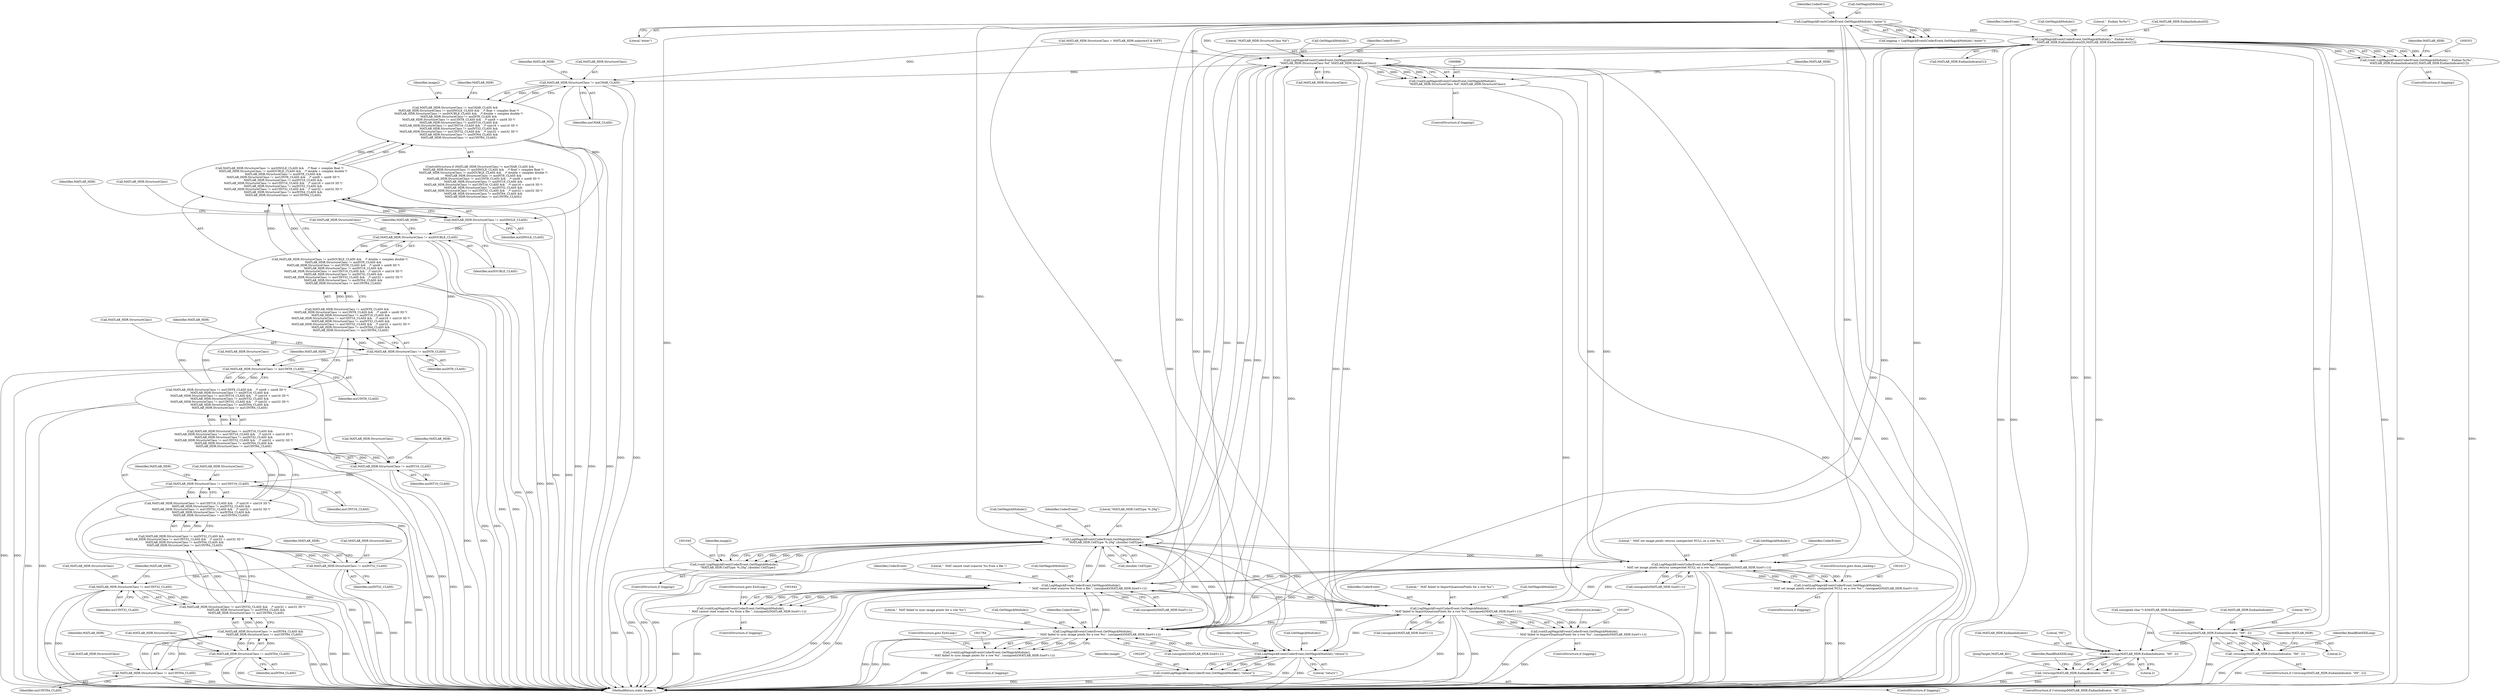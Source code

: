 digraph "0_ImageMagick_f7206618d27c2e69d977abf40e3035a33e5f6be0@array" {
"1000352" [label="(Call,LogMagickEvent(CoderEvent,GetMagickModule(),\"  Endian %c%c\",\n      MATLAB_HDR.EndianIndicator[0],MATLAB_HDR.EndianIndicator[1]))"];
"1000218" [label="(Call,LogMagickEvent(CoderEvent,GetMagickModule(),\"enter\"))"];
"1000350" [label="(Call,(void) LogMagickEvent(CoderEvent,GetMagickModule(),\"  Endian %c%c\",\n      MATLAB_HDR.EndianIndicator[0],MATLAB_HDR.EndianIndicator[1]))"];
"1000368" [label="(Call,strncmp(MATLAB_HDR.EndianIndicator, \"IM\", 2))"];
"1000367" [label="(Call,!strncmp(MATLAB_HDR.EndianIndicator, \"IM\", 2))"];
"1000395" [label="(Call,strncmp(MATLAB_HDR.EndianIndicator, \"MI\", 2))"];
"1000394" [label="(Call,!strncmp(MATLAB_HDR.EndianIndicator, \"MI\", 2))"];
"1000889" [label="(Call,LogMagickEvent(CoderEvent,GetMagickModule(),\n          \"MATLAB_HDR.StructureClass %d\",MATLAB_HDR.StructureClass))"];
"1000887" [label="(Call,(void)LogMagickEvent(CoderEvent,GetMagickModule(),\n          \"MATLAB_HDR.StructureClass %d\",MATLAB_HDR.StructureClass))"];
"1000898" [label="(Call,MATLAB_HDR.StructureClass != mxCHAR_CLASS)"];
"1000897" [label="(Call,MATLAB_HDR.StructureClass != mxCHAR_CLASS &&\n        MATLAB_HDR.StructureClass != mxSINGLE_CLASS &&    /* float + complex float */\n        MATLAB_HDR.StructureClass != mxDOUBLE_CLASS &&    /* double + complex double */\n        MATLAB_HDR.StructureClass != mxINT8_CLASS &&\n        MATLAB_HDR.StructureClass != mxUINT8_CLASS &&    /* uint8 + uint8 3D */\n        MATLAB_HDR.StructureClass != mxINT16_CLASS &&\n        MATLAB_HDR.StructureClass != mxUINT16_CLASS &&    /* uint16 + uint16 3D */\n        MATLAB_HDR.StructureClass != mxINT32_CLASS &&\n        MATLAB_HDR.StructureClass != mxUINT32_CLASS &&    /* uint32 + uint32 3D */\n        MATLAB_HDR.StructureClass != mxINT64_CLASS &&\n        MATLAB_HDR.StructureClass != mxUINT64_CLASS)"];
"1000904" [label="(Call,MATLAB_HDR.StructureClass != mxSINGLE_CLASS)"];
"1000903" [label="(Call,MATLAB_HDR.StructureClass != mxSINGLE_CLASS &&    /* float + complex float */\n        MATLAB_HDR.StructureClass != mxDOUBLE_CLASS &&    /* double + complex double */\n        MATLAB_HDR.StructureClass != mxINT8_CLASS &&\n        MATLAB_HDR.StructureClass != mxUINT8_CLASS &&    /* uint8 + uint8 3D */\n        MATLAB_HDR.StructureClass != mxINT16_CLASS &&\n        MATLAB_HDR.StructureClass != mxUINT16_CLASS &&    /* uint16 + uint16 3D */\n        MATLAB_HDR.StructureClass != mxINT32_CLASS &&\n        MATLAB_HDR.StructureClass != mxUINT32_CLASS &&    /* uint32 + uint32 3D */\n        MATLAB_HDR.StructureClass != mxINT64_CLASS &&\n        MATLAB_HDR.StructureClass != mxUINT64_CLASS)"];
"1000910" [label="(Call,MATLAB_HDR.StructureClass != mxDOUBLE_CLASS)"];
"1000909" [label="(Call,MATLAB_HDR.StructureClass != mxDOUBLE_CLASS &&    /* double + complex double */\n        MATLAB_HDR.StructureClass != mxINT8_CLASS &&\n        MATLAB_HDR.StructureClass != mxUINT8_CLASS &&    /* uint8 + uint8 3D */\n        MATLAB_HDR.StructureClass != mxINT16_CLASS &&\n        MATLAB_HDR.StructureClass != mxUINT16_CLASS &&    /* uint16 + uint16 3D */\n        MATLAB_HDR.StructureClass != mxINT32_CLASS &&\n        MATLAB_HDR.StructureClass != mxUINT32_CLASS &&    /* uint32 + uint32 3D */\n        MATLAB_HDR.StructureClass != mxINT64_CLASS &&\n        MATLAB_HDR.StructureClass != mxUINT64_CLASS)"];
"1000916" [label="(Call,MATLAB_HDR.StructureClass != mxINT8_CLASS)"];
"1000915" [label="(Call,MATLAB_HDR.StructureClass != mxINT8_CLASS &&\n        MATLAB_HDR.StructureClass != mxUINT8_CLASS &&    /* uint8 + uint8 3D */\n        MATLAB_HDR.StructureClass != mxINT16_CLASS &&\n        MATLAB_HDR.StructureClass != mxUINT16_CLASS &&    /* uint16 + uint16 3D */\n        MATLAB_HDR.StructureClass != mxINT32_CLASS &&\n        MATLAB_HDR.StructureClass != mxUINT32_CLASS &&    /* uint32 + uint32 3D */\n        MATLAB_HDR.StructureClass != mxINT64_CLASS &&\n        MATLAB_HDR.StructureClass != mxUINT64_CLASS)"];
"1000922" [label="(Call,MATLAB_HDR.StructureClass != mxUINT8_CLASS)"];
"1000921" [label="(Call,MATLAB_HDR.StructureClass != mxUINT8_CLASS &&    /* uint8 + uint8 3D */\n        MATLAB_HDR.StructureClass != mxINT16_CLASS &&\n        MATLAB_HDR.StructureClass != mxUINT16_CLASS &&    /* uint16 + uint16 3D */\n        MATLAB_HDR.StructureClass != mxINT32_CLASS &&\n        MATLAB_HDR.StructureClass != mxUINT32_CLASS &&    /* uint32 + uint32 3D */\n        MATLAB_HDR.StructureClass != mxINT64_CLASS &&\n        MATLAB_HDR.StructureClass != mxUINT64_CLASS)"];
"1000928" [label="(Call,MATLAB_HDR.StructureClass != mxINT16_CLASS)"];
"1000927" [label="(Call,MATLAB_HDR.StructureClass != mxINT16_CLASS &&\n        MATLAB_HDR.StructureClass != mxUINT16_CLASS &&    /* uint16 + uint16 3D */\n        MATLAB_HDR.StructureClass != mxINT32_CLASS &&\n        MATLAB_HDR.StructureClass != mxUINT32_CLASS &&    /* uint32 + uint32 3D */\n        MATLAB_HDR.StructureClass != mxINT64_CLASS &&\n        MATLAB_HDR.StructureClass != mxUINT64_CLASS)"];
"1000934" [label="(Call,MATLAB_HDR.StructureClass != mxUINT16_CLASS)"];
"1000933" [label="(Call,MATLAB_HDR.StructureClass != mxUINT16_CLASS &&    /* uint16 + uint16 3D */\n        MATLAB_HDR.StructureClass != mxINT32_CLASS &&\n        MATLAB_HDR.StructureClass != mxUINT32_CLASS &&    /* uint32 + uint32 3D */\n        MATLAB_HDR.StructureClass != mxINT64_CLASS &&\n        MATLAB_HDR.StructureClass != mxUINT64_CLASS)"];
"1000940" [label="(Call,MATLAB_HDR.StructureClass != mxINT32_CLASS)"];
"1000939" [label="(Call,MATLAB_HDR.StructureClass != mxINT32_CLASS &&\n        MATLAB_HDR.StructureClass != mxUINT32_CLASS &&    /* uint32 + uint32 3D */\n        MATLAB_HDR.StructureClass != mxINT64_CLASS &&\n        MATLAB_HDR.StructureClass != mxUINT64_CLASS)"];
"1000946" [label="(Call,MATLAB_HDR.StructureClass != mxUINT32_CLASS)"];
"1000945" [label="(Call,MATLAB_HDR.StructureClass != mxUINT32_CLASS &&    /* uint32 + uint32 3D */\n        MATLAB_HDR.StructureClass != mxINT64_CLASS &&\n        MATLAB_HDR.StructureClass != mxUINT64_CLASS)"];
"1000952" [label="(Call,MATLAB_HDR.StructureClass != mxINT64_CLASS)"];
"1000951" [label="(Call,MATLAB_HDR.StructureClass != mxINT64_CLASS &&\n        MATLAB_HDR.StructureClass != mxUINT64_CLASS)"];
"1000957" [label="(Call,MATLAB_HDR.StructureClass != mxUINT64_CLASS)"];
"1001046" [label="(Call,LogMagickEvent(CoderEvent,GetMagickModule(),\n        \"MATLAB_HDR.CellType: %.20g\",(double) CellType))"];
"1001044" [label="(Call,(void) LogMagickEvent(CoderEvent,GetMagickModule(),\n        \"MATLAB_HDR.CellType: %.20g\",(double) CellType))"];
"1001614" [label="(Call,LogMagickEvent(CoderEvent,GetMagickModule(),\n              \"  MAT set image pixels returns unexpected NULL on a row %u.\", (unsigned)(MATLAB_HDR.SizeY-i-1)))"];
"1001612" [label="(Call,(void)LogMagickEvent(CoderEvent,GetMagickModule(),\n              \"  MAT set image pixels returns unexpected NULL on a row %u.\", (unsigned)(MATLAB_HDR.SizeY-i-1)))"];
"1001644" [label="(Call,LogMagickEvent(CoderEvent,GetMagickModule(),\n               \"  MAT cannot read scanrow %u from a file.\", (unsigned)(MATLAB_HDR.SizeY-i-1)))"];
"1001642" [label="(Call,(void)LogMagickEvent(CoderEvent,GetMagickModule(),\n               \"  MAT cannot read scanrow %u from a file.\", (unsigned)(MATLAB_HDR.SizeY-i-1)))"];
"1001698" [label="(Call,LogMagickEvent(CoderEvent,GetMagickModule(),\n                \"  MAT failed to ImportQuantumPixels for a row %u\", (unsigned)(MATLAB_HDR.SizeY-i-1)))"];
"1001696" [label="(Call,(void)LogMagickEvent(CoderEvent,GetMagickModule(),\n                \"  MAT failed to ImportQuantumPixels for a row %u\", (unsigned)(MATLAB_HDR.SizeY-i-1)))"];
"1001765" [label="(Call,LogMagickEvent(CoderEvent,GetMagickModule(),\n              \"  MAT failed to sync image pixels for a row %u\", (unsigned)(MATLAB_HDR.SizeY-i-1)))"];
"1001763" [label="(Call,(void)LogMagickEvent(CoderEvent,GetMagickModule(),\n              \"  MAT failed to sync image pixels for a row %u\", (unsigned)(MATLAB_HDR.SizeY-i-1)))"];
"1002288" [label="(Call,LogMagickEvent(CoderEvent,GetMagickModule(),\"return\"))"];
"1002286" [label="(Call,(void)LogMagickEvent(CoderEvent,GetMagickModule(),\"return\"))"];
"1001042" [label="(ControlStructure,if (logging))"];
"1000369" [label="(Call,MATLAB_HDR.EndianIndicator)"];
"1000353" [label="(Identifier,CoderEvent)"];
"1000400" [label="(Literal,2)"];
"1001644" [label="(Call,LogMagickEvent(CoderEvent,GetMagickModule(),\n               \"  MAT cannot read scanrow %u from a file.\", (unsigned)(MATLAB_HDR.SizeY-i-1)))"];
"1000219" [label="(Identifier,CoderEvent)"];
"1000933" [label="(Call,MATLAB_HDR.StructureClass != mxUINT16_CLASS &&    /* uint16 + uint16 3D */\n        MATLAB_HDR.StructureClass != mxINT32_CLASS &&\n        MATLAB_HDR.StructureClass != mxUINT32_CLASS &&    /* uint32 + uint32 3D */\n        MATLAB_HDR.StructureClass != mxINT64_CLASS &&\n        MATLAB_HDR.StructureClass != mxUINT64_CLASS)"];
"1000898" [label="(Call,MATLAB_HDR.StructureClass != mxCHAR_CLASS)"];
"1000350" [label="(Call,(void) LogMagickEvent(CoderEvent,GetMagickModule(),\"  Endian %c%c\",\n      MATLAB_HDR.EndianIndicator[0],MATLAB_HDR.EndianIndicator[1]))"];
"1000952" [label="(Call,MATLAB_HDR.StructureClass != mxINT64_CLASS)"];
"1000927" [label="(Call,MATLAB_HDR.StructureClass != mxINT16_CLASS &&\n        MATLAB_HDR.StructureClass != mxUINT16_CLASS &&    /* uint16 + uint16 3D */\n        MATLAB_HDR.StructureClass != mxINT32_CLASS &&\n        MATLAB_HDR.StructureClass != mxUINT32_CLASS &&    /* uint32 + uint32 3D */\n        MATLAB_HDR.StructureClass != mxINT64_CLASS &&\n        MATLAB_HDR.StructureClass != mxUINT64_CLASS)"];
"1000397" [label="(Identifier,MATLAB_HDR)"];
"1000897" [label="(Call,MATLAB_HDR.StructureClass != mxCHAR_CLASS &&\n        MATLAB_HDR.StructureClass != mxSINGLE_CLASS &&    /* float + complex float */\n        MATLAB_HDR.StructureClass != mxDOUBLE_CLASS &&    /* double + complex double */\n        MATLAB_HDR.StructureClass != mxINT8_CLASS &&\n        MATLAB_HDR.StructureClass != mxUINT8_CLASS &&    /* uint8 + uint8 3D */\n        MATLAB_HDR.StructureClass != mxINT16_CLASS &&\n        MATLAB_HDR.StructureClass != mxUINT16_CLASS &&    /* uint16 + uint16 3D */\n        MATLAB_HDR.StructureClass != mxINT32_CLASS &&\n        MATLAB_HDR.StructureClass != mxUINT32_CLASS &&    /* uint32 + uint32 3D */\n        MATLAB_HDR.StructureClass != mxINT64_CLASS &&\n        MATLAB_HDR.StructureClass != mxUINT64_CLASS)"];
"1000354" [label="(Call,GetMagickModule())"];
"1000936" [label="(Identifier,MATLAB_HDR)"];
"1000912" [label="(Identifier,MATLAB_HDR)"];
"1000944" [label="(Identifier,mxINT32_CLASS)"];
"1000918" [label="(Identifier,MATLAB_HDR)"];
"1000220" [label="(Call,GetMagickModule())"];
"1000945" [label="(Call,MATLAB_HDR.StructureClass != mxUINT32_CLASS &&    /* uint32 + uint32 3D */\n        MATLAB_HDR.StructureClass != mxINT64_CLASS &&\n        MATLAB_HDR.StructureClass != mxUINT64_CLASS)"];
"1000939" [label="(Call,MATLAB_HDR.StructureClass != mxINT32_CLASS &&\n        MATLAB_HDR.StructureClass != mxUINT32_CLASS &&    /* uint32 + uint32 3D */\n        MATLAB_HDR.StructureClass != mxINT64_CLASS &&\n        MATLAB_HDR.StructureClass != mxUINT64_CLASS)"];
"1002289" [label="(Identifier,CoderEvent)"];
"1002295" [label="(Identifier,image)"];
"1001761" [label="(ControlStructure,if (logging))"];
"1000947" [label="(Call,MATLAB_HDR.StructureClass)"];
"1000885" [label="(ControlStructure,if (logging))"];
"1001642" [label="(Call,(void)LogMagickEvent(CoderEvent,GetMagickModule(),\n               \"  MAT cannot read scanrow %u from a file.\", (unsigned)(MATLAB_HDR.SizeY-i-1)))"];
"1001699" [label="(Identifier,CoderEvent)"];
"1000887" [label="(Call,(void)LogMagickEvent(CoderEvent,GetMagickModule(),\n          \"MATLAB_HDR.StructureClass %d\",MATLAB_HDR.StructureClass))"];
"1001768" [label="(Literal,\"  MAT failed to sync image pixels for a row %u\")"];
"1001618" [label="(Call,(unsigned)(MATLAB_HDR.SizeY-i-1))"];
"1001701" [label="(Literal,\"  MAT failed to ImportQuantumPixels for a row %u\")"];
"1001640" [label="(ControlStructure,if (logging))"];
"1000922" [label="(Call,MATLAB_HDR.StructureClass != mxUINT8_CLASS)"];
"1001645" [label="(Identifier,CoderEvent)"];
"1000994" [label="(Identifier,MATLAB_HDR)"];
"1001610" [label="(ControlStructure,if (logging))"];
"1001648" [label="(Call,(unsigned)(MATLAB_HDR.SizeY-i-1))"];
"1001647" [label="(Literal,\"  MAT cannot read scanrow %u from a file.\")"];
"1000940" [label="(Call,MATLAB_HDR.StructureClass != mxINT32_CLASS)"];
"1001047" [label="(Identifier,CoderEvent)"];
"1000421" [label="(JumpTarget,MATLAB_KO:)"];
"1001627" [label="(ControlStructure,goto done_reading;)"];
"1001617" [label="(Literal,\"  MAT set image pixels returns unexpected NULL on a row %u.\")"];
"1000920" [label="(Identifier,mxINT8_CLASS)"];
"1000218" [label="(Call,LogMagickEvent(CoderEvent,GetMagickModule(),\"enter\"))"];
"1000393" [label="(ControlStructure,if (!strncmp(MATLAB_HDR.EndianIndicator, \"MI\", 2)))"];
"1001763" [label="(Call,(void)LogMagickEvent(CoderEvent,GetMagickModule(),\n              \"  MAT failed to sync image pixels for a row %u\", (unsigned)(MATLAB_HDR.SizeY-i-1)))"];
"1001767" [label="(Call,GetMagickModule())"];
"1000372" [label="(Literal,\"IM\")"];
"1001050" [label="(Call,(double) CellType)"];
"1000890" [label="(Identifier,CoderEvent)"];
"1000916" [label="(Call,MATLAB_HDR.StructureClass != mxINT8_CLASS)"];
"1000930" [label="(Identifier,MATLAB_HDR)"];
"1001049" [label="(Literal,\"MATLAB_HDR.CellType: %.20g\")"];
"1001048" [label="(Call,GetMagickModule())"];
"1000956" [label="(Identifier,mxINT64_CLASS)"];
"1000396" [label="(Call,MATLAB_HDR.EndianIndicator)"];
"1001044" [label="(Call,(void) LogMagickEvent(CoderEvent,GetMagickModule(),\n        \"MATLAB_HDR.CellType: %.20g\",(double) CellType))"];
"1000959" [label="(Identifier,MATLAB_HDR)"];
"1000909" [label="(Call,MATLAB_HDR.StructureClass != mxDOUBLE_CLASS &&    /* double + complex double */\n        MATLAB_HDR.StructureClass != mxINT8_CLASS &&\n        MATLAB_HDR.StructureClass != mxUINT8_CLASS &&    /* uint8 + uint8 3D */\n        MATLAB_HDR.StructureClass != mxINT16_CLASS &&\n        MATLAB_HDR.StructureClass != mxUINT16_CLASS &&    /* uint16 + uint16 3D */\n        MATLAB_HDR.StructureClass != mxINT32_CLASS &&\n        MATLAB_HDR.StructureClass != mxUINT32_CLASS &&    /* uint32 + uint32 3D */\n        MATLAB_HDR.StructureClass != mxINT64_CLASS &&\n        MATLAB_HDR.StructureClass != mxUINT64_CLASS)"];
"1001646" [label="(Call,GetMagickModule())"];
"1000370" [label="(Identifier,MATLAB_HDR)"];
"1000366" [label="(ControlStructure,if (!strncmp(MATLAB_HDR.EndianIndicator, \"IM\", 2)))"];
"1000934" [label="(Call,MATLAB_HDR.StructureClass != mxUINT16_CLASS)"];
"1000926" [label="(Identifier,mxUINT8_CLASS)"];
"1001702" [label="(Call,(unsigned)(MATLAB_HDR.SizeY-i-1))"];
"1000906" [label="(Identifier,MATLAB_HDR)"];
"1001698" [label="(Call,LogMagickEvent(CoderEvent,GetMagickModule(),\n                \"  MAT failed to ImportQuantumPixels for a row %u\", (unsigned)(MATLAB_HDR.SizeY-i-1)))"];
"1000942" [label="(Identifier,MATLAB_HDR)"];
"1001046" [label="(Call,LogMagickEvent(CoderEvent,GetMagickModule(),\n        \"MATLAB_HDR.CellType: %.20g\",(double) CellType))"];
"1000893" [label="(Call,MATLAB_HDR.StructureClass)"];
"1000900" [label="(Identifier,MATLAB_HDR)"];
"1000904" [label="(Call,MATLAB_HDR.StructureClass != mxSINGLE_CLASS)"];
"1000928" [label="(Call,MATLAB_HDR.StructureClass != mxINT16_CLASS)"];
"1001711" [label="(ControlStructure,break;)"];
"1000348" [label="(ControlStructure,if (logging))"];
"1001694" [label="(ControlStructure,if (logging))"];
"1000368" [label="(Call,strncmp(MATLAB_HDR.EndianIndicator, \"IM\", 2))"];
"1000914" [label="(Identifier,mxDOUBLE_CLASS)"];
"1000929" [label="(Call,MATLAB_HDR.StructureClass)"];
"1001765" [label="(Call,LogMagickEvent(CoderEvent,GetMagickModule(),\n              \"  MAT failed to sync image pixels for a row %u\", (unsigned)(MATLAB_HDR.SizeY-i-1)))"];
"1000403" [label="(Identifier,ReadBlobXXXLong)"];
"1001614" [label="(Call,LogMagickEvent(CoderEvent,GetMagickModule(),\n              \"  MAT set image pixels returns unexpected NULL on a row %u.\", (unsigned)(MATLAB_HDR.SizeY-i-1)))"];
"1000395" [label="(Call,strncmp(MATLAB_HDR.EndianIndicator, \"MI\", 2))"];
"1000911" [label="(Call,MATLAB_HDR.StructureClass)"];
"1001657" [label="(ControlStructure,goto ExitLoop;)"];
"1000923" [label="(Call,MATLAB_HDR.StructureClass)"];
"1000361" [label="(Call,MATLAB_HDR.EndianIndicator[1])"];
"1001766" [label="(Identifier,CoderEvent)"];
"1000961" [label="(Identifier,mxUINT64_CLASS)"];
"1001696" [label="(Call,(void)LogMagickEvent(CoderEvent,GetMagickModule(),\n                \"  MAT failed to ImportQuantumPixels for a row %u\", (unsigned)(MATLAB_HDR.SizeY-i-1)))"];
"1002291" [label="(Literal,\"return\")"];
"1000899" [label="(Call,MATLAB_HDR.StructureClass)"];
"1000908" [label="(Identifier,mxSINGLE_CLASS)"];
"1000958" [label="(Call,MATLAB_HDR.StructureClass)"];
"1000966" [label="(Identifier,image2)"];
"1000399" [label="(Literal,\"MI\")"];
"1000892" [label="(Literal,\"MATLAB_HDR.StructureClass %d\")"];
"1000373" [label="(Literal,2)"];
"1000903" [label="(Call,MATLAB_HDR.StructureClass != mxSINGLE_CLASS &&    /* float + complex float */\n        MATLAB_HDR.StructureClass != mxDOUBLE_CLASS &&    /* double + complex double */\n        MATLAB_HDR.StructureClass != mxINT8_CLASS &&\n        MATLAB_HDR.StructureClass != mxUINT8_CLASS &&    /* uint8 + uint8 3D */\n        MATLAB_HDR.StructureClass != mxINT16_CLASS &&\n        MATLAB_HDR.StructureClass != mxUINT16_CLASS &&    /* uint16 + uint16 3D */\n        MATLAB_HDR.StructureClass != mxINT32_CLASS &&\n        MATLAB_HDR.StructureClass != mxUINT32_CLASS &&    /* uint32 + uint32 3D */\n        MATLAB_HDR.StructureClass != mxINT64_CLASS &&\n        MATLAB_HDR.StructureClass != mxUINT64_CLASS)"];
"1002314" [label="(MethodReturn,static Image *)"];
"1000367" [label="(Call,!strncmp(MATLAB_HDR.EndianIndicator, \"IM\", 2))"];
"1000932" [label="(Identifier,mxINT16_CLASS)"];
"1000957" [label="(Call,MATLAB_HDR.StructureClass != mxUINT64_CLASS)"];
"1000352" [label="(Call,LogMagickEvent(CoderEvent,GetMagickModule(),\"  Endian %c%c\",\n      MATLAB_HDR.EndianIndicator[0],MATLAB_HDR.EndianIndicator[1]))"];
"1000938" [label="(Identifier,mxUINT16_CLASS)"];
"1001056" [label="(Identifier,image2)"];
"1000948" [label="(Identifier,MATLAB_HDR)"];
"1000376" [label="(Identifier,ReadBlobXXXLong)"];
"1000950" [label="(Identifier,mxUINT32_CLASS)"];
"1000216" [label="(Call,logging = LogMagickEvent(CoderEvent,GetMagickModule(),\"enter\"))"];
"1000946" [label="(Call,MATLAB_HDR.StructureClass != mxUINT32_CLASS)"];
"1000953" [label="(Call,MATLAB_HDR.StructureClass)"];
"1000941" [label="(Call,MATLAB_HDR.StructureClass)"];
"1000902" [label="(Identifier,mxCHAR_CLASS)"];
"1000394" [label="(Call,!strncmp(MATLAB_HDR.EndianIndicator, \"MI\", 2))"];
"1001769" [label="(Call,(unsigned)(MATLAB_HDR.SizeY-i-1))"];
"1000221" [label="(Literal,\"enter\")"];
"1001700" [label="(Call,GetMagickModule())"];
"1001778" [label="(ControlStructure,goto ExitLoop;)"];
"1000924" [label="(Identifier,MATLAB_HDR)"];
"1000921" [label="(Call,MATLAB_HDR.StructureClass != mxUINT8_CLASS &&    /* uint8 + uint8 3D */\n        MATLAB_HDR.StructureClass != mxINT16_CLASS &&\n        MATLAB_HDR.StructureClass != mxUINT16_CLASS &&    /* uint16 + uint16 3D */\n        MATLAB_HDR.StructureClass != mxINT32_CLASS &&\n        MATLAB_HDR.StructureClass != mxUINT32_CLASS &&    /* uint32 + uint32 3D */\n        MATLAB_HDR.StructureClass != mxINT64_CLASS &&\n        MATLAB_HDR.StructureClass != mxUINT64_CLASS)"];
"1000338" [label="(Call,(unsigned char *) &MATLAB_HDR.EndianIndicator)"];
"1000935" [label="(Call,MATLAB_HDR.StructureClass)"];
"1000951" [label="(Call,MATLAB_HDR.StructureClass != mxINT64_CLASS &&\n        MATLAB_HDR.StructureClass != mxUINT64_CLASS)"];
"1001616" [label="(Call,GetMagickModule())"];
"1002290" [label="(Call,GetMagickModule())"];
"1001612" [label="(Call,(void)LogMagickEvent(CoderEvent,GetMagickModule(),\n              \"  MAT set image pixels returns unexpected NULL on a row %u.\", (unsigned)(MATLAB_HDR.SizeY-i-1)))"];
"1000355" [label="(Literal,\"  Endian %c%c\")"];
"1000889" [label="(Call,LogMagickEvent(CoderEvent,GetMagickModule(),\n          \"MATLAB_HDR.StructureClass %d\",MATLAB_HDR.StructureClass))"];
"1000891" [label="(Call,GetMagickModule())"];
"1000917" [label="(Call,MATLAB_HDR.StructureClass)"];
"1000905" [label="(Call,MATLAB_HDR.StructureClass)"];
"1000954" [label="(Identifier,MATLAB_HDR)"];
"1000910" [label="(Call,MATLAB_HDR.StructureClass != mxDOUBLE_CLASS)"];
"1001615" [label="(Identifier,CoderEvent)"];
"1000915" [label="(Call,MATLAB_HDR.StructureClass != mxINT8_CLASS &&\n        MATLAB_HDR.StructureClass != mxUINT8_CLASS &&    /* uint8 + uint8 3D */\n        MATLAB_HDR.StructureClass != mxINT16_CLASS &&\n        MATLAB_HDR.StructureClass != mxUINT16_CLASS &&    /* uint16 + uint16 3D */\n        MATLAB_HDR.StructureClass != mxINT32_CLASS &&\n        MATLAB_HDR.StructureClass != mxUINT32_CLASS &&    /* uint32 + uint32 3D */\n        MATLAB_HDR.StructureClass != mxINT64_CLASS &&\n        MATLAB_HDR.StructureClass != mxUINT64_CLASS)"];
"1000896" [label="(ControlStructure,if (MATLAB_HDR.StructureClass != mxCHAR_CLASS &&\n        MATLAB_HDR.StructureClass != mxSINGLE_CLASS &&    /* float + complex float */\n        MATLAB_HDR.StructureClass != mxDOUBLE_CLASS &&    /* double + complex double */\n        MATLAB_HDR.StructureClass != mxINT8_CLASS &&\n        MATLAB_HDR.StructureClass != mxUINT8_CLASS &&    /* uint8 + uint8 3D */\n        MATLAB_HDR.StructureClass != mxINT16_CLASS &&\n        MATLAB_HDR.StructureClass != mxUINT16_CLASS &&    /* uint16 + uint16 3D */\n        MATLAB_HDR.StructureClass != mxINT32_CLASS &&\n        MATLAB_HDR.StructureClass != mxUINT32_CLASS &&    /* uint32 + uint32 3D */\n        MATLAB_HDR.StructureClass != mxINT64_CLASS &&\n        MATLAB_HDR.StructureClass != mxUINT64_CLASS))"];
"1000615" [label="(Call,MATLAB_HDR.StructureClass = MATLAB_HDR.unknown5 & 0xFF)"];
"1002286" [label="(Call,(void)LogMagickEvent(CoderEvent,GetMagickModule(),\"return\"))"];
"1000356" [label="(Call,MATLAB_HDR.EndianIndicator[0])"];
"1002288" [label="(Call,LogMagickEvent(CoderEvent,GetMagickModule(),\"return\"))"];
"1002284" [label="(ControlStructure,if (logging))"];
"1000352" -> "1000350"  [label="AST: "];
"1000352" -> "1000361"  [label="CFG: "];
"1000353" -> "1000352"  [label="AST: "];
"1000354" -> "1000352"  [label="AST: "];
"1000355" -> "1000352"  [label="AST: "];
"1000356" -> "1000352"  [label="AST: "];
"1000361" -> "1000352"  [label="AST: "];
"1000350" -> "1000352"  [label="CFG: "];
"1000352" -> "1002314"  [label="DDG: "];
"1000352" -> "1002314"  [label="DDG: "];
"1000352" -> "1002314"  [label="DDG: "];
"1000352" -> "1002314"  [label="DDG: "];
"1000352" -> "1000350"  [label="DDG: "];
"1000352" -> "1000350"  [label="DDG: "];
"1000352" -> "1000350"  [label="DDG: "];
"1000352" -> "1000350"  [label="DDG: "];
"1000352" -> "1000350"  [label="DDG: "];
"1000218" -> "1000352"  [label="DDG: "];
"1000352" -> "1000368"  [label="DDG: "];
"1000352" -> "1000368"  [label="DDG: "];
"1000352" -> "1000395"  [label="DDG: "];
"1000352" -> "1000395"  [label="DDG: "];
"1000352" -> "1000889"  [label="DDG: "];
"1000352" -> "1001046"  [label="DDG: "];
"1000352" -> "1001614"  [label="DDG: "];
"1000352" -> "1001644"  [label="DDG: "];
"1000352" -> "1001698"  [label="DDG: "];
"1000352" -> "1001765"  [label="DDG: "];
"1000352" -> "1002288"  [label="DDG: "];
"1000218" -> "1000216"  [label="AST: "];
"1000218" -> "1000221"  [label="CFG: "];
"1000219" -> "1000218"  [label="AST: "];
"1000220" -> "1000218"  [label="AST: "];
"1000221" -> "1000218"  [label="AST: "];
"1000216" -> "1000218"  [label="CFG: "];
"1000218" -> "1002314"  [label="DDG: "];
"1000218" -> "1002314"  [label="DDG: "];
"1000218" -> "1000216"  [label="DDG: "];
"1000218" -> "1000216"  [label="DDG: "];
"1000218" -> "1000216"  [label="DDG: "];
"1000218" -> "1000889"  [label="DDG: "];
"1000218" -> "1001046"  [label="DDG: "];
"1000218" -> "1001614"  [label="DDG: "];
"1000218" -> "1001644"  [label="DDG: "];
"1000218" -> "1001698"  [label="DDG: "];
"1000218" -> "1001765"  [label="DDG: "];
"1000218" -> "1002288"  [label="DDG: "];
"1000350" -> "1000348"  [label="AST: "];
"1000351" -> "1000350"  [label="AST: "];
"1000370" -> "1000350"  [label="CFG: "];
"1000350" -> "1002314"  [label="DDG: "];
"1000350" -> "1002314"  [label="DDG: "];
"1000368" -> "1000367"  [label="AST: "];
"1000368" -> "1000373"  [label="CFG: "];
"1000369" -> "1000368"  [label="AST: "];
"1000372" -> "1000368"  [label="AST: "];
"1000373" -> "1000368"  [label="AST: "];
"1000367" -> "1000368"  [label="CFG: "];
"1000368" -> "1002314"  [label="DDG: "];
"1000368" -> "1000367"  [label="DDG: "];
"1000368" -> "1000367"  [label="DDG: "];
"1000368" -> "1000367"  [label="DDG: "];
"1000338" -> "1000368"  [label="DDG: "];
"1000368" -> "1000395"  [label="DDG: "];
"1000367" -> "1000366"  [label="AST: "];
"1000376" -> "1000367"  [label="CFG: "];
"1000397" -> "1000367"  [label="CFG: "];
"1000367" -> "1002314"  [label="DDG: "];
"1000367" -> "1002314"  [label="DDG: "];
"1000395" -> "1000394"  [label="AST: "];
"1000395" -> "1000400"  [label="CFG: "];
"1000396" -> "1000395"  [label="AST: "];
"1000399" -> "1000395"  [label="AST: "];
"1000400" -> "1000395"  [label="AST: "];
"1000394" -> "1000395"  [label="CFG: "];
"1000395" -> "1002314"  [label="DDG: "];
"1000395" -> "1000394"  [label="DDG: "];
"1000395" -> "1000394"  [label="DDG: "];
"1000395" -> "1000394"  [label="DDG: "];
"1000338" -> "1000395"  [label="DDG: "];
"1000394" -> "1000393"  [label="AST: "];
"1000403" -> "1000394"  [label="CFG: "];
"1000421" -> "1000394"  [label="CFG: "];
"1000394" -> "1002314"  [label="DDG: "];
"1000394" -> "1002314"  [label="DDG: "];
"1000889" -> "1000887"  [label="AST: "];
"1000889" -> "1000893"  [label="CFG: "];
"1000890" -> "1000889"  [label="AST: "];
"1000891" -> "1000889"  [label="AST: "];
"1000892" -> "1000889"  [label="AST: "];
"1000893" -> "1000889"  [label="AST: "];
"1000887" -> "1000889"  [label="CFG: "];
"1000889" -> "1002314"  [label="DDG: "];
"1000889" -> "1002314"  [label="DDG: "];
"1000889" -> "1000887"  [label="DDG: "];
"1000889" -> "1000887"  [label="DDG: "];
"1000889" -> "1000887"  [label="DDG: "];
"1000889" -> "1000887"  [label="DDG: "];
"1001698" -> "1000889"  [label="DDG: "];
"1001644" -> "1000889"  [label="DDG: "];
"1001765" -> "1000889"  [label="DDG: "];
"1001614" -> "1000889"  [label="DDG: "];
"1001046" -> "1000889"  [label="DDG: "];
"1000615" -> "1000889"  [label="DDG: "];
"1000889" -> "1000898"  [label="DDG: "];
"1000889" -> "1001046"  [label="DDG: "];
"1000889" -> "1001614"  [label="DDG: "];
"1000889" -> "1001644"  [label="DDG: "];
"1000889" -> "1001698"  [label="DDG: "];
"1000889" -> "1001765"  [label="DDG: "];
"1000889" -> "1002288"  [label="DDG: "];
"1000887" -> "1000885"  [label="AST: "];
"1000888" -> "1000887"  [label="AST: "];
"1000900" -> "1000887"  [label="CFG: "];
"1000887" -> "1002314"  [label="DDG: "];
"1000887" -> "1002314"  [label="DDG: "];
"1000898" -> "1000897"  [label="AST: "];
"1000898" -> "1000902"  [label="CFG: "];
"1000899" -> "1000898"  [label="AST: "];
"1000902" -> "1000898"  [label="AST: "];
"1000906" -> "1000898"  [label="CFG: "];
"1000897" -> "1000898"  [label="CFG: "];
"1000898" -> "1002314"  [label="DDG: "];
"1000898" -> "1002314"  [label="DDG: "];
"1000898" -> "1000897"  [label="DDG: "];
"1000898" -> "1000897"  [label="DDG: "];
"1000615" -> "1000898"  [label="DDG: "];
"1000898" -> "1000904"  [label="DDG: "];
"1000897" -> "1000896"  [label="AST: "];
"1000897" -> "1000903"  [label="CFG: "];
"1000903" -> "1000897"  [label="AST: "];
"1000966" -> "1000897"  [label="CFG: "];
"1000994" -> "1000897"  [label="CFG: "];
"1000897" -> "1002314"  [label="DDG: "];
"1000897" -> "1002314"  [label="DDG: "];
"1000897" -> "1002314"  [label="DDG: "];
"1000903" -> "1000897"  [label="DDG: "];
"1000903" -> "1000897"  [label="DDG: "];
"1000904" -> "1000903"  [label="AST: "];
"1000904" -> "1000908"  [label="CFG: "];
"1000905" -> "1000904"  [label="AST: "];
"1000908" -> "1000904"  [label="AST: "];
"1000912" -> "1000904"  [label="CFG: "];
"1000903" -> "1000904"  [label="CFG: "];
"1000904" -> "1002314"  [label="DDG: "];
"1000904" -> "1002314"  [label="DDG: "];
"1000904" -> "1000903"  [label="DDG: "];
"1000904" -> "1000903"  [label="DDG: "];
"1000904" -> "1000910"  [label="DDG: "];
"1000903" -> "1000909"  [label="CFG: "];
"1000909" -> "1000903"  [label="AST: "];
"1000903" -> "1002314"  [label="DDG: "];
"1000903" -> "1002314"  [label="DDG: "];
"1000909" -> "1000903"  [label="DDG: "];
"1000909" -> "1000903"  [label="DDG: "];
"1000910" -> "1000909"  [label="AST: "];
"1000910" -> "1000914"  [label="CFG: "];
"1000911" -> "1000910"  [label="AST: "];
"1000914" -> "1000910"  [label="AST: "];
"1000918" -> "1000910"  [label="CFG: "];
"1000909" -> "1000910"  [label="CFG: "];
"1000910" -> "1002314"  [label="DDG: "];
"1000910" -> "1002314"  [label="DDG: "];
"1000910" -> "1000909"  [label="DDG: "];
"1000910" -> "1000909"  [label="DDG: "];
"1000910" -> "1000916"  [label="DDG: "];
"1000909" -> "1000915"  [label="CFG: "];
"1000915" -> "1000909"  [label="AST: "];
"1000909" -> "1002314"  [label="DDG: "];
"1000909" -> "1002314"  [label="DDG: "];
"1000915" -> "1000909"  [label="DDG: "];
"1000915" -> "1000909"  [label="DDG: "];
"1000916" -> "1000915"  [label="AST: "];
"1000916" -> "1000920"  [label="CFG: "];
"1000917" -> "1000916"  [label="AST: "];
"1000920" -> "1000916"  [label="AST: "];
"1000924" -> "1000916"  [label="CFG: "];
"1000915" -> "1000916"  [label="CFG: "];
"1000916" -> "1002314"  [label="DDG: "];
"1000916" -> "1002314"  [label="DDG: "];
"1000916" -> "1000915"  [label="DDG: "];
"1000916" -> "1000915"  [label="DDG: "];
"1000916" -> "1000922"  [label="DDG: "];
"1000915" -> "1000921"  [label="CFG: "];
"1000921" -> "1000915"  [label="AST: "];
"1000915" -> "1002314"  [label="DDG: "];
"1000915" -> "1002314"  [label="DDG: "];
"1000921" -> "1000915"  [label="DDG: "];
"1000921" -> "1000915"  [label="DDG: "];
"1000922" -> "1000921"  [label="AST: "];
"1000922" -> "1000926"  [label="CFG: "];
"1000923" -> "1000922"  [label="AST: "];
"1000926" -> "1000922"  [label="AST: "];
"1000930" -> "1000922"  [label="CFG: "];
"1000921" -> "1000922"  [label="CFG: "];
"1000922" -> "1002314"  [label="DDG: "];
"1000922" -> "1002314"  [label="DDG: "];
"1000922" -> "1000921"  [label="DDG: "];
"1000922" -> "1000921"  [label="DDG: "];
"1000922" -> "1000928"  [label="DDG: "];
"1000921" -> "1000927"  [label="CFG: "];
"1000927" -> "1000921"  [label="AST: "];
"1000921" -> "1002314"  [label="DDG: "];
"1000921" -> "1002314"  [label="DDG: "];
"1000927" -> "1000921"  [label="DDG: "];
"1000927" -> "1000921"  [label="DDG: "];
"1000928" -> "1000927"  [label="AST: "];
"1000928" -> "1000932"  [label="CFG: "];
"1000929" -> "1000928"  [label="AST: "];
"1000932" -> "1000928"  [label="AST: "];
"1000936" -> "1000928"  [label="CFG: "];
"1000927" -> "1000928"  [label="CFG: "];
"1000928" -> "1002314"  [label="DDG: "];
"1000928" -> "1002314"  [label="DDG: "];
"1000928" -> "1000927"  [label="DDG: "];
"1000928" -> "1000927"  [label="DDG: "];
"1000928" -> "1000934"  [label="DDG: "];
"1000927" -> "1000933"  [label="CFG: "];
"1000933" -> "1000927"  [label="AST: "];
"1000927" -> "1002314"  [label="DDG: "];
"1000927" -> "1002314"  [label="DDG: "];
"1000933" -> "1000927"  [label="DDG: "];
"1000933" -> "1000927"  [label="DDG: "];
"1000934" -> "1000933"  [label="AST: "];
"1000934" -> "1000938"  [label="CFG: "];
"1000935" -> "1000934"  [label="AST: "];
"1000938" -> "1000934"  [label="AST: "];
"1000942" -> "1000934"  [label="CFG: "];
"1000933" -> "1000934"  [label="CFG: "];
"1000934" -> "1002314"  [label="DDG: "];
"1000934" -> "1002314"  [label="DDG: "];
"1000934" -> "1000933"  [label="DDG: "];
"1000934" -> "1000933"  [label="DDG: "];
"1000934" -> "1000940"  [label="DDG: "];
"1000933" -> "1000939"  [label="CFG: "];
"1000939" -> "1000933"  [label="AST: "];
"1000933" -> "1002314"  [label="DDG: "];
"1000933" -> "1002314"  [label="DDG: "];
"1000939" -> "1000933"  [label="DDG: "];
"1000939" -> "1000933"  [label="DDG: "];
"1000940" -> "1000939"  [label="AST: "];
"1000940" -> "1000944"  [label="CFG: "];
"1000941" -> "1000940"  [label="AST: "];
"1000944" -> "1000940"  [label="AST: "];
"1000948" -> "1000940"  [label="CFG: "];
"1000939" -> "1000940"  [label="CFG: "];
"1000940" -> "1002314"  [label="DDG: "];
"1000940" -> "1002314"  [label="DDG: "];
"1000940" -> "1000939"  [label="DDG: "];
"1000940" -> "1000939"  [label="DDG: "];
"1000940" -> "1000946"  [label="DDG: "];
"1000939" -> "1000945"  [label="CFG: "];
"1000945" -> "1000939"  [label="AST: "];
"1000939" -> "1002314"  [label="DDG: "];
"1000939" -> "1002314"  [label="DDG: "];
"1000945" -> "1000939"  [label="DDG: "];
"1000945" -> "1000939"  [label="DDG: "];
"1000946" -> "1000945"  [label="AST: "];
"1000946" -> "1000950"  [label="CFG: "];
"1000947" -> "1000946"  [label="AST: "];
"1000950" -> "1000946"  [label="AST: "];
"1000954" -> "1000946"  [label="CFG: "];
"1000945" -> "1000946"  [label="CFG: "];
"1000946" -> "1002314"  [label="DDG: "];
"1000946" -> "1002314"  [label="DDG: "];
"1000946" -> "1000945"  [label="DDG: "];
"1000946" -> "1000945"  [label="DDG: "];
"1000946" -> "1000952"  [label="DDG: "];
"1000945" -> "1000951"  [label="CFG: "];
"1000951" -> "1000945"  [label="AST: "];
"1000945" -> "1002314"  [label="DDG: "];
"1000945" -> "1002314"  [label="DDG: "];
"1000951" -> "1000945"  [label="DDG: "];
"1000951" -> "1000945"  [label="DDG: "];
"1000952" -> "1000951"  [label="AST: "];
"1000952" -> "1000956"  [label="CFG: "];
"1000953" -> "1000952"  [label="AST: "];
"1000956" -> "1000952"  [label="AST: "];
"1000959" -> "1000952"  [label="CFG: "];
"1000951" -> "1000952"  [label="CFG: "];
"1000952" -> "1002314"  [label="DDG: "];
"1000952" -> "1002314"  [label="DDG: "];
"1000952" -> "1000951"  [label="DDG: "];
"1000952" -> "1000951"  [label="DDG: "];
"1000952" -> "1000957"  [label="DDG: "];
"1000951" -> "1000957"  [label="CFG: "];
"1000957" -> "1000951"  [label="AST: "];
"1000951" -> "1002314"  [label="DDG: "];
"1000951" -> "1002314"  [label="DDG: "];
"1000957" -> "1000951"  [label="DDG: "];
"1000957" -> "1000951"  [label="DDG: "];
"1000957" -> "1000961"  [label="CFG: "];
"1000958" -> "1000957"  [label="AST: "];
"1000961" -> "1000957"  [label="AST: "];
"1000957" -> "1002314"  [label="DDG: "];
"1000957" -> "1002314"  [label="DDG: "];
"1001046" -> "1001044"  [label="AST: "];
"1001046" -> "1001050"  [label="CFG: "];
"1001047" -> "1001046"  [label="AST: "];
"1001048" -> "1001046"  [label="AST: "];
"1001049" -> "1001046"  [label="AST: "];
"1001050" -> "1001046"  [label="AST: "];
"1001044" -> "1001046"  [label="CFG: "];
"1001046" -> "1002314"  [label="DDG: "];
"1001046" -> "1002314"  [label="DDG: "];
"1001046" -> "1002314"  [label="DDG: "];
"1001046" -> "1001044"  [label="DDG: "];
"1001046" -> "1001044"  [label="DDG: "];
"1001046" -> "1001044"  [label="DDG: "];
"1001046" -> "1001044"  [label="DDG: "];
"1001698" -> "1001046"  [label="DDG: "];
"1001644" -> "1001046"  [label="DDG: "];
"1001765" -> "1001046"  [label="DDG: "];
"1001614" -> "1001046"  [label="DDG: "];
"1001050" -> "1001046"  [label="DDG: "];
"1001046" -> "1001614"  [label="DDG: "];
"1001046" -> "1001644"  [label="DDG: "];
"1001046" -> "1001698"  [label="DDG: "];
"1001046" -> "1001765"  [label="DDG: "];
"1001046" -> "1002288"  [label="DDG: "];
"1001044" -> "1001042"  [label="AST: "];
"1001045" -> "1001044"  [label="AST: "];
"1001056" -> "1001044"  [label="CFG: "];
"1001044" -> "1002314"  [label="DDG: "];
"1001044" -> "1002314"  [label="DDG: "];
"1001614" -> "1001612"  [label="AST: "];
"1001614" -> "1001618"  [label="CFG: "];
"1001615" -> "1001614"  [label="AST: "];
"1001616" -> "1001614"  [label="AST: "];
"1001617" -> "1001614"  [label="AST: "];
"1001618" -> "1001614"  [label="AST: "];
"1001612" -> "1001614"  [label="CFG: "];
"1001614" -> "1002314"  [label="DDG: "];
"1001614" -> "1002314"  [label="DDG: "];
"1001614" -> "1002314"  [label="DDG: "];
"1001614" -> "1001612"  [label="DDG: "];
"1001614" -> "1001612"  [label="DDG: "];
"1001614" -> "1001612"  [label="DDG: "];
"1001614" -> "1001612"  [label="DDG: "];
"1001698" -> "1001614"  [label="DDG: "];
"1001644" -> "1001614"  [label="DDG: "];
"1001765" -> "1001614"  [label="DDG: "];
"1001618" -> "1001614"  [label="DDG: "];
"1001614" -> "1001644"  [label="DDG: "];
"1001614" -> "1001698"  [label="DDG: "];
"1001614" -> "1001765"  [label="DDG: "];
"1001614" -> "1002288"  [label="DDG: "];
"1001612" -> "1001610"  [label="AST: "];
"1001613" -> "1001612"  [label="AST: "];
"1001627" -> "1001612"  [label="CFG: "];
"1001612" -> "1002314"  [label="DDG: "];
"1001612" -> "1002314"  [label="DDG: "];
"1001644" -> "1001642"  [label="AST: "];
"1001644" -> "1001648"  [label="CFG: "];
"1001645" -> "1001644"  [label="AST: "];
"1001646" -> "1001644"  [label="AST: "];
"1001647" -> "1001644"  [label="AST: "];
"1001648" -> "1001644"  [label="AST: "];
"1001642" -> "1001644"  [label="CFG: "];
"1001644" -> "1002314"  [label="DDG: "];
"1001644" -> "1002314"  [label="DDG: "];
"1001644" -> "1002314"  [label="DDG: "];
"1001644" -> "1001642"  [label="DDG: "];
"1001644" -> "1001642"  [label="DDG: "];
"1001644" -> "1001642"  [label="DDG: "];
"1001644" -> "1001642"  [label="DDG: "];
"1001698" -> "1001644"  [label="DDG: "];
"1001765" -> "1001644"  [label="DDG: "];
"1001648" -> "1001644"  [label="DDG: "];
"1001644" -> "1001698"  [label="DDG: "];
"1001644" -> "1001765"  [label="DDG: "];
"1001644" -> "1002288"  [label="DDG: "];
"1001642" -> "1001640"  [label="AST: "];
"1001643" -> "1001642"  [label="AST: "];
"1001657" -> "1001642"  [label="CFG: "];
"1001642" -> "1002314"  [label="DDG: "];
"1001642" -> "1002314"  [label="DDG: "];
"1001698" -> "1001696"  [label="AST: "];
"1001698" -> "1001702"  [label="CFG: "];
"1001699" -> "1001698"  [label="AST: "];
"1001700" -> "1001698"  [label="AST: "];
"1001701" -> "1001698"  [label="AST: "];
"1001702" -> "1001698"  [label="AST: "];
"1001696" -> "1001698"  [label="CFG: "];
"1001698" -> "1002314"  [label="DDG: "];
"1001698" -> "1002314"  [label="DDG: "];
"1001698" -> "1002314"  [label="DDG: "];
"1001698" -> "1001696"  [label="DDG: "];
"1001698" -> "1001696"  [label="DDG: "];
"1001698" -> "1001696"  [label="DDG: "];
"1001698" -> "1001696"  [label="DDG: "];
"1001765" -> "1001698"  [label="DDG: "];
"1001702" -> "1001698"  [label="DDG: "];
"1001698" -> "1001765"  [label="DDG: "];
"1001698" -> "1002288"  [label="DDG: "];
"1001696" -> "1001694"  [label="AST: "];
"1001697" -> "1001696"  [label="AST: "];
"1001711" -> "1001696"  [label="CFG: "];
"1001696" -> "1002314"  [label="DDG: "];
"1001696" -> "1002314"  [label="DDG: "];
"1001765" -> "1001763"  [label="AST: "];
"1001765" -> "1001769"  [label="CFG: "];
"1001766" -> "1001765"  [label="AST: "];
"1001767" -> "1001765"  [label="AST: "];
"1001768" -> "1001765"  [label="AST: "];
"1001769" -> "1001765"  [label="AST: "];
"1001763" -> "1001765"  [label="CFG: "];
"1001765" -> "1002314"  [label="DDG: "];
"1001765" -> "1002314"  [label="DDG: "];
"1001765" -> "1002314"  [label="DDG: "];
"1001765" -> "1001763"  [label="DDG: "];
"1001765" -> "1001763"  [label="DDG: "];
"1001765" -> "1001763"  [label="DDG: "];
"1001765" -> "1001763"  [label="DDG: "];
"1001769" -> "1001765"  [label="DDG: "];
"1001765" -> "1002288"  [label="DDG: "];
"1001763" -> "1001761"  [label="AST: "];
"1001764" -> "1001763"  [label="AST: "];
"1001778" -> "1001763"  [label="CFG: "];
"1001763" -> "1002314"  [label="DDG: "];
"1001763" -> "1002314"  [label="DDG: "];
"1002288" -> "1002286"  [label="AST: "];
"1002288" -> "1002291"  [label="CFG: "];
"1002289" -> "1002288"  [label="AST: "];
"1002290" -> "1002288"  [label="AST: "];
"1002291" -> "1002288"  [label="AST: "];
"1002286" -> "1002288"  [label="CFG: "];
"1002288" -> "1002314"  [label="DDG: "];
"1002288" -> "1002314"  [label="DDG: "];
"1002288" -> "1002286"  [label="DDG: "];
"1002288" -> "1002286"  [label="DDG: "];
"1002288" -> "1002286"  [label="DDG: "];
"1002286" -> "1002284"  [label="AST: "];
"1002287" -> "1002286"  [label="AST: "];
"1002295" -> "1002286"  [label="CFG: "];
"1002286" -> "1002314"  [label="DDG: "];
"1002286" -> "1002314"  [label="DDG: "];
}

